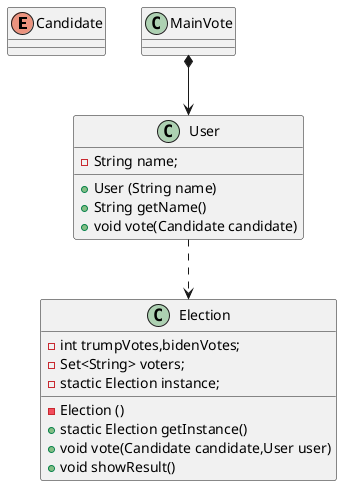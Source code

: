 @startuml
'https://plantuml.com/class-diagram

enum Candidate
class MainVote
class Election {
    - int trumpVotes,bidenVotes;
    - Set<String> voters;
    - stactic Election instance;
    - Election ()
    + stactic Election getInstance()
    + void vote(Candidate candidate,User user)
    + void showResult()
}
class User {
    - String name;
    + User (String name)
    + String getName()
    + void vote(Candidate candidate)
}

User ..> Election
MainVote *--> User
@enduml